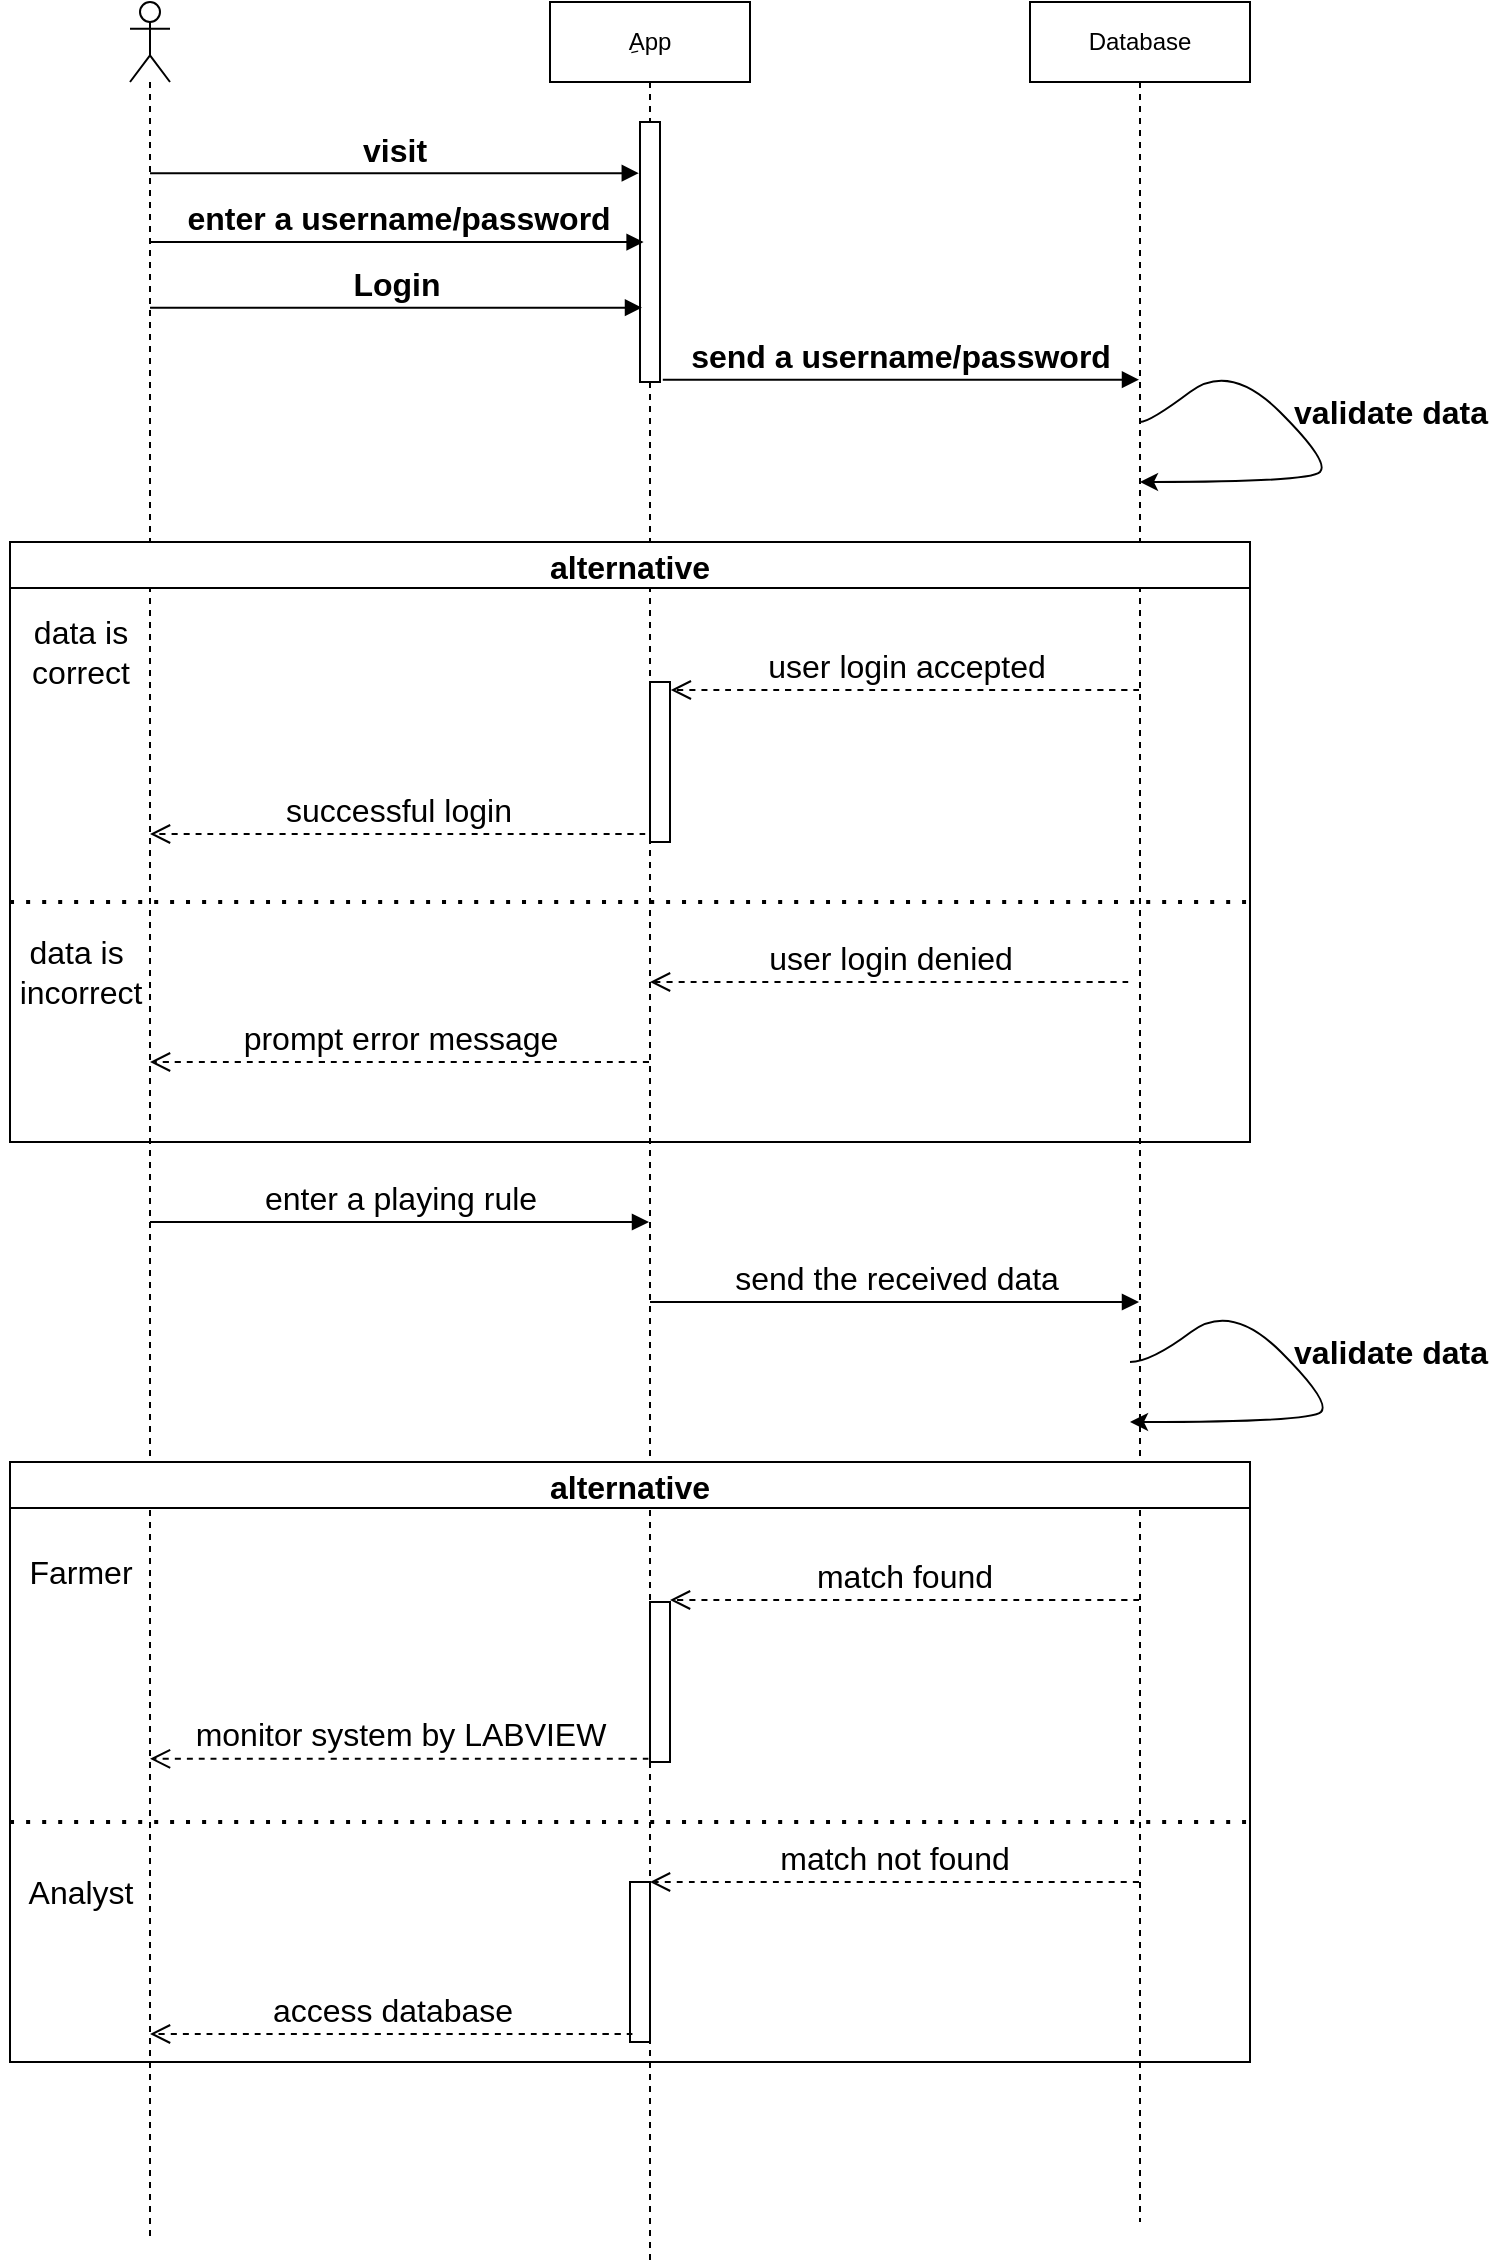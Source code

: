 <mxfile version="20.3.0" type="device"><diagram id="zgGKbA-KfTyABBhQG4ZO" name="Page-1"><mxGraphModel dx="1824" dy="1102" grid="1" gridSize="10" guides="1" tooltips="1" connect="1" arrows="1" fold="1" page="1" pageScale="1" pageWidth="850" pageHeight="1100" math="0" shadow="0"><root><mxCell id="0"/><mxCell id="1" parent="0"/><mxCell id="D6M_jx2ziUyqJQy-RwQ4-1" value="" style="shape=umlLifeline;participant=umlActor;perimeter=lifelinePerimeter;whiteSpace=wrap;html=1;container=1;collapsible=0;recursiveResize=0;verticalAlign=top;spacingTop=36;outlineConnect=0;" vertex="1" parent="1"><mxGeometry x="110" y="80" width="20" height="1120" as="geometry"/></mxCell><mxCell id="D6M_jx2ziUyqJQy-RwQ4-2" value="ِApp" style="shape=umlLifeline;perimeter=lifelinePerimeter;whiteSpace=wrap;html=1;container=1;collapsible=0;recursiveResize=0;outlineConnect=0;" vertex="1" parent="1"><mxGeometry x="320" y="80" width="100" height="1130" as="geometry"/></mxCell><mxCell id="D6M_jx2ziUyqJQy-RwQ4-4" value="" style="html=1;points=[];perimeter=orthogonalPerimeter;" vertex="1" parent="D6M_jx2ziUyqJQy-RwQ4-2"><mxGeometry x="45" y="60" width="10" height="130" as="geometry"/></mxCell><mxCell id="D6M_jx2ziUyqJQy-RwQ4-3" value="Database" style="shape=umlLifeline;perimeter=lifelinePerimeter;whiteSpace=wrap;html=1;container=1;collapsible=0;recursiveResize=0;outlineConnect=0;" vertex="1" parent="1"><mxGeometry x="560" y="80" width="110" height="1110" as="geometry"/></mxCell><mxCell id="D6M_jx2ziUyqJQy-RwQ4-27" value="alternative" style="swimlane;fontSize=16;startSize=23;" vertex="1" parent="D6M_jx2ziUyqJQy-RwQ4-3"><mxGeometry x="-510" y="730" width="620" height="300" as="geometry"/></mxCell><mxCell id="D6M_jx2ziUyqJQy-RwQ4-28" value="Farmer" style="text;html=1;align=center;verticalAlign=middle;resizable=0;points=[];autosize=1;strokeColor=none;fillColor=none;fontSize=16;" vertex="1" parent="D6M_jx2ziUyqJQy-RwQ4-27"><mxGeometry x="-5" y="40" width="80" height="30" as="geometry"/></mxCell><mxCell id="D6M_jx2ziUyqJQy-RwQ4-29" value="" style="html=1;points=[];perimeter=orthogonalPerimeter;fontSize=16;" vertex="1" parent="D6M_jx2ziUyqJQy-RwQ4-27"><mxGeometry x="320" y="70" width="10" height="80" as="geometry"/></mxCell><mxCell id="D6M_jx2ziUyqJQy-RwQ4-30" value="Analyst" style="text;html=1;align=center;verticalAlign=middle;resizable=0;points=[];autosize=1;strokeColor=none;fillColor=none;fontSize=16;" vertex="1" parent="D6M_jx2ziUyqJQy-RwQ4-27"><mxGeometry x="-5" y="200" width="80" height="30" as="geometry"/></mxCell><mxCell id="D6M_jx2ziUyqJQy-RwQ4-31" value="match found" style="html=1;verticalAlign=bottom;endArrow=open;dashed=1;endSize=8;rounded=0;fontSize=16;curved=1;" edge="1" parent="D6M_jx2ziUyqJQy-RwQ4-27" source="D6M_jx2ziUyqJQy-RwQ4-3"><mxGeometry relative="1" as="geometry"><mxPoint x="559.1" y="69" as="sourcePoint"/><mxPoint x="330.0" y="69" as="targetPoint"/></mxGeometry></mxCell><mxCell id="D6M_jx2ziUyqJQy-RwQ4-32" value="" style="endArrow=none;dashed=1;html=1;dashPattern=1 3;strokeWidth=2;rounded=0;fontSize=16;curved=1;" edge="1" parent="D6M_jx2ziUyqJQy-RwQ4-27"><mxGeometry width="50" height="50" relative="1" as="geometry"><mxPoint y="180" as="sourcePoint"/><mxPoint x="620" y="180" as="targetPoint"/><Array as="points"><mxPoint x="360" y="180"/></Array></mxGeometry></mxCell><mxCell id="D6M_jx2ziUyqJQy-RwQ4-38" value="" style="html=1;points=[];perimeter=orthogonalPerimeter;fontSize=16;" vertex="1" parent="D6M_jx2ziUyqJQy-RwQ4-27"><mxGeometry x="310" y="210" width="10" height="80" as="geometry"/></mxCell><mxCell id="D6M_jx2ziUyqJQy-RwQ4-5" value="&lt;font style=&quot;font-size: 16px;&quot;&gt;&lt;b&gt;visit&lt;/b&gt;&lt;/font&gt;" style="html=1;verticalAlign=bottom;endArrow=block;rounded=0;entryX=-0.06;entryY=0.197;entryDx=0;entryDy=0;entryPerimeter=0;" edge="1" parent="1" source="D6M_jx2ziUyqJQy-RwQ4-1" target="D6M_jx2ziUyqJQy-RwQ4-4"><mxGeometry width="80" relative="1" as="geometry"><mxPoint x="120" y="160" as="sourcePoint"/><mxPoint x="200" y="160" as="targetPoint"/></mxGeometry></mxCell><mxCell id="D6M_jx2ziUyqJQy-RwQ4-6" value="&lt;font style=&quot;font-size: 16px;&quot;&gt;&lt;b&gt;enter a username/password&lt;/b&gt;&lt;/font&gt;" style="html=1;verticalAlign=bottom;endArrow=block;rounded=0;entryX=0.18;entryY=0.462;entryDx=0;entryDy=0;entryPerimeter=0;" edge="1" parent="1" source="D6M_jx2ziUyqJQy-RwQ4-1" target="D6M_jx2ziUyqJQy-RwQ4-4"><mxGeometry width="80" relative="1" as="geometry"><mxPoint x="130" y="200.0" as="sourcePoint"/><mxPoint x="340" y="200" as="targetPoint"/></mxGeometry></mxCell><mxCell id="D6M_jx2ziUyqJQy-RwQ4-7" value="&lt;font style=&quot;font-size: 16px;&quot;&gt;&lt;b&gt;Login&lt;/b&gt;&lt;/font&gt;" style="html=1;verticalAlign=bottom;endArrow=block;rounded=0;entryX=0.1;entryY=0.714;entryDx=0;entryDy=0;entryPerimeter=0;" edge="1" parent="1" source="D6M_jx2ziUyqJQy-RwQ4-1" target="D6M_jx2ziUyqJQy-RwQ4-4"><mxGeometry width="80" relative="1" as="geometry"><mxPoint x="140" y="230" as="sourcePoint"/><mxPoint x="384.4" y="185.61" as="targetPoint"/></mxGeometry></mxCell><mxCell id="D6M_jx2ziUyqJQy-RwQ4-8" value="&lt;font style=&quot;font-size: 16px;&quot;&gt;&lt;b&gt;send a username/password&lt;/b&gt;&lt;/font&gt;" style="html=1;verticalAlign=bottom;endArrow=block;rounded=0;exitX=1.14;exitY=0.991;exitDx=0;exitDy=0;exitPerimeter=0;" edge="1" parent="1" source="D6M_jx2ziUyqJQy-RwQ4-4" target="D6M_jx2ziUyqJQy-RwQ4-3"><mxGeometry width="80" relative="1" as="geometry"><mxPoint x="410" y="270" as="sourcePoint"/><mxPoint x="570" y="270" as="targetPoint"/></mxGeometry></mxCell><mxCell id="D6M_jx2ziUyqJQy-RwQ4-12" value="" style="curved=1;endArrow=classic;html=1;rounded=0;fontSize=16;" edge="1" parent="1" source="D6M_jx2ziUyqJQy-RwQ4-3" target="D6M_jx2ziUyqJQy-RwQ4-3"><mxGeometry width="50" height="50" relative="1" as="geometry"><mxPoint x="710" y="260" as="sourcePoint"/><mxPoint x="660" y="310" as="targetPoint"/><Array as="points"><mxPoint x="620" y="290"/><mxPoint x="660" y="260"/><mxPoint x="710" y="310"/><mxPoint x="700" y="320"/></Array></mxGeometry></mxCell><mxCell id="D6M_jx2ziUyqJQy-RwQ4-13" value="alternative" style="swimlane;fontSize=16;startSize=23;" vertex="1" parent="1"><mxGeometry x="50" y="350" width="620" height="300" as="geometry"/></mxCell><mxCell id="D6M_jx2ziUyqJQy-RwQ4-15" value="data is&lt;br&gt;correct" style="text;html=1;align=center;verticalAlign=middle;resizable=0;points=[];autosize=1;strokeColor=none;fillColor=none;fontSize=16;" vertex="1" parent="D6M_jx2ziUyqJQy-RwQ4-13"><mxGeometry y="30" width="70" height="50" as="geometry"/></mxCell><mxCell id="D6M_jx2ziUyqJQy-RwQ4-17" value="" style="html=1;points=[];perimeter=orthogonalPerimeter;fontSize=16;" vertex="1" parent="D6M_jx2ziUyqJQy-RwQ4-13"><mxGeometry x="320" y="70" width="10" height="80" as="geometry"/></mxCell><mxCell id="D6M_jx2ziUyqJQy-RwQ4-20" value="data is&amp;nbsp;&lt;br&gt;incorrect" style="text;html=1;align=center;verticalAlign=middle;resizable=0;points=[];autosize=1;strokeColor=none;fillColor=none;fontSize=16;" vertex="1" parent="D6M_jx2ziUyqJQy-RwQ4-13"><mxGeometry x="-5" y="190" width="80" height="50" as="geometry"/></mxCell><mxCell id="D6M_jx2ziUyqJQy-RwQ4-21" value="user login denied" style="html=1;verticalAlign=bottom;endArrow=open;dashed=1;endSize=8;rounded=0;fontSize=16;curved=1;" edge="1" parent="D6M_jx2ziUyqJQy-RwQ4-13" target="D6M_jx2ziUyqJQy-RwQ4-2"><mxGeometry relative="1" as="geometry"><mxPoint x="559.1" y="220" as="sourcePoint"/><mxPoint x="330.0" y="220" as="targetPoint"/></mxGeometry></mxCell><mxCell id="D6M_jx2ziUyqJQy-RwQ4-14" value="validate data" style="text;html=1;align=center;verticalAlign=middle;resizable=0;points=[];autosize=1;strokeColor=none;fillColor=none;fontSize=16;fontStyle=1" vertex="1" parent="1"><mxGeometry x="680" y="270" width="120" height="30" as="geometry"/></mxCell><mxCell id="D6M_jx2ziUyqJQy-RwQ4-16" value="user login accepted" style="html=1;verticalAlign=bottom;endArrow=open;dashed=1;endSize=8;rounded=0;fontSize=16;curved=1;entryX=1.04;entryY=0.05;entryDx=0;entryDy=0;entryPerimeter=0;" edge="1" parent="1" source="D6M_jx2ziUyqJQy-RwQ4-3" target="D6M_jx2ziUyqJQy-RwQ4-17"><mxGeometry relative="1" as="geometry"><mxPoint x="540" y="420" as="sourcePoint"/><mxPoint x="440" y="420" as="targetPoint"/></mxGeometry></mxCell><mxCell id="D6M_jx2ziUyqJQy-RwQ4-18" value="successful login" style="html=1;verticalAlign=bottom;endArrow=open;dashed=1;endSize=8;rounded=0;fontSize=16;curved=1;exitX=-0.24;exitY=0.95;exitDx=0;exitDy=0;exitPerimeter=0;" edge="1" parent="1" source="D6M_jx2ziUyqJQy-RwQ4-17"><mxGeometry relative="1" as="geometry"><mxPoint x="340" y="490" as="sourcePoint"/><mxPoint x="120" y="496" as="targetPoint"/></mxGeometry></mxCell><mxCell id="D6M_jx2ziUyqJQy-RwQ4-19" value="" style="endArrow=none;dashed=1;html=1;dashPattern=1 3;strokeWidth=2;rounded=0;fontSize=16;curved=1;" edge="1" parent="1"><mxGeometry width="50" height="50" relative="1" as="geometry"><mxPoint x="50" y="530" as="sourcePoint"/><mxPoint x="670" y="530" as="targetPoint"/><Array as="points"><mxPoint x="410" y="530"/></Array></mxGeometry></mxCell><mxCell id="D6M_jx2ziUyqJQy-RwQ4-22" value="prompt error message" style="html=1;verticalAlign=bottom;endArrow=open;dashed=1;endSize=8;rounded=0;fontSize=16;curved=1;" edge="1" parent="1" source="D6M_jx2ziUyqJQy-RwQ4-2" target="D6M_jx2ziUyqJQy-RwQ4-1"><mxGeometry relative="1" as="geometry"><mxPoint x="359.1" y="620" as="sourcePoint"/><mxPoint x="130.0" y="620" as="targetPoint"/><Array as="points"><mxPoint x="170" y="610"/></Array></mxGeometry></mxCell><mxCell id="D6M_jx2ziUyqJQy-RwQ4-23" value="enter a playing rule" style="html=1;verticalAlign=bottom;endArrow=block;rounded=0;fontSize=16;curved=1;" edge="1" parent="1" source="D6M_jx2ziUyqJQy-RwQ4-1" target="D6M_jx2ziUyqJQy-RwQ4-2"><mxGeometry width="80" relative="1" as="geometry"><mxPoint x="170" y="700" as="sourcePoint"/><mxPoint x="250" y="700" as="targetPoint"/><Array as="points"><mxPoint x="180" y="690"/></Array></mxGeometry></mxCell><mxCell id="D6M_jx2ziUyqJQy-RwQ4-24" value="send the received data" style="html=1;verticalAlign=bottom;endArrow=block;rounded=0;fontSize=16;curved=1;" edge="1" parent="1" source="D6M_jx2ziUyqJQy-RwQ4-2" target="D6M_jx2ziUyqJQy-RwQ4-3"><mxGeometry width="80" relative="1" as="geometry"><mxPoint x="380" y="730" as="sourcePoint"/><mxPoint x="590" y="730" as="targetPoint"/><Array as="points"><mxPoint x="440.5" y="730"/></Array></mxGeometry></mxCell><mxCell id="D6M_jx2ziUyqJQy-RwQ4-25" value="" style="curved=1;endArrow=classic;html=1;rounded=0;fontSize=16;" edge="1" parent="1"><mxGeometry width="50" height="50" relative="1" as="geometry"><mxPoint x="610" y="760" as="sourcePoint"/><mxPoint x="610" y="790" as="targetPoint"/><Array as="points"><mxPoint x="620.5" y="760"/><mxPoint x="660.5" y="730"/><mxPoint x="710.5" y="780"/><mxPoint x="700.5" y="790"/></Array></mxGeometry></mxCell><mxCell id="D6M_jx2ziUyqJQy-RwQ4-26" value="validate data" style="text;html=1;align=center;verticalAlign=middle;resizable=0;points=[];autosize=1;strokeColor=none;fillColor=none;fontSize=16;fontStyle=1" vertex="1" parent="1"><mxGeometry x="680" y="740" width="120" height="30" as="geometry"/></mxCell><mxCell id="D6M_jx2ziUyqJQy-RwQ4-34" value="monitor system by LABVIEW" style="html=1;verticalAlign=bottom;endArrow=open;dashed=1;endSize=8;rounded=0;fontSize=16;curved=1;exitX=-0.08;exitY=0.98;exitDx=0;exitDy=0;exitPerimeter=0;" edge="1" parent="1" source="D6M_jx2ziUyqJQy-RwQ4-29" target="D6M_jx2ziUyqJQy-RwQ4-1"><mxGeometry relative="1" as="geometry"><mxPoint x="354.5" y="959" as="sourcePoint"/><mxPoint x="150" y="959" as="targetPoint"/></mxGeometry></mxCell><mxCell id="D6M_jx2ziUyqJQy-RwQ4-33" value="match not found" style="html=1;verticalAlign=bottom;endArrow=open;dashed=1;endSize=8;rounded=0;fontSize=16;curved=1;" edge="1" parent="1" source="D6M_jx2ziUyqJQy-RwQ4-3" target="D6M_jx2ziUyqJQy-RwQ4-2"><mxGeometry relative="1" as="geometry"><mxPoint x="614.5" y="1040" as="sourcePoint"/><mxPoint x="380" y="1040" as="targetPoint"/><Array as="points"><mxPoint x="400" y="1020"/></Array></mxGeometry></mxCell><mxCell id="D6M_jx2ziUyqJQy-RwQ4-39" value="access database" style="html=1;verticalAlign=bottom;endArrow=open;dashed=1;endSize=8;rounded=0;fontSize=16;curved=1;exitX=0.12;exitY=0.95;exitDx=0;exitDy=0;exitPerimeter=0;" edge="1" parent="1" source="D6M_jx2ziUyqJQy-RwQ4-38" target="D6M_jx2ziUyqJQy-RwQ4-1"><mxGeometry relative="1" as="geometry"><mxPoint x="290" y="1080" as="sourcePoint"/><mxPoint x="210" y="1080" as="targetPoint"/></mxGeometry></mxCell></root></mxGraphModel></diagram></mxfile>